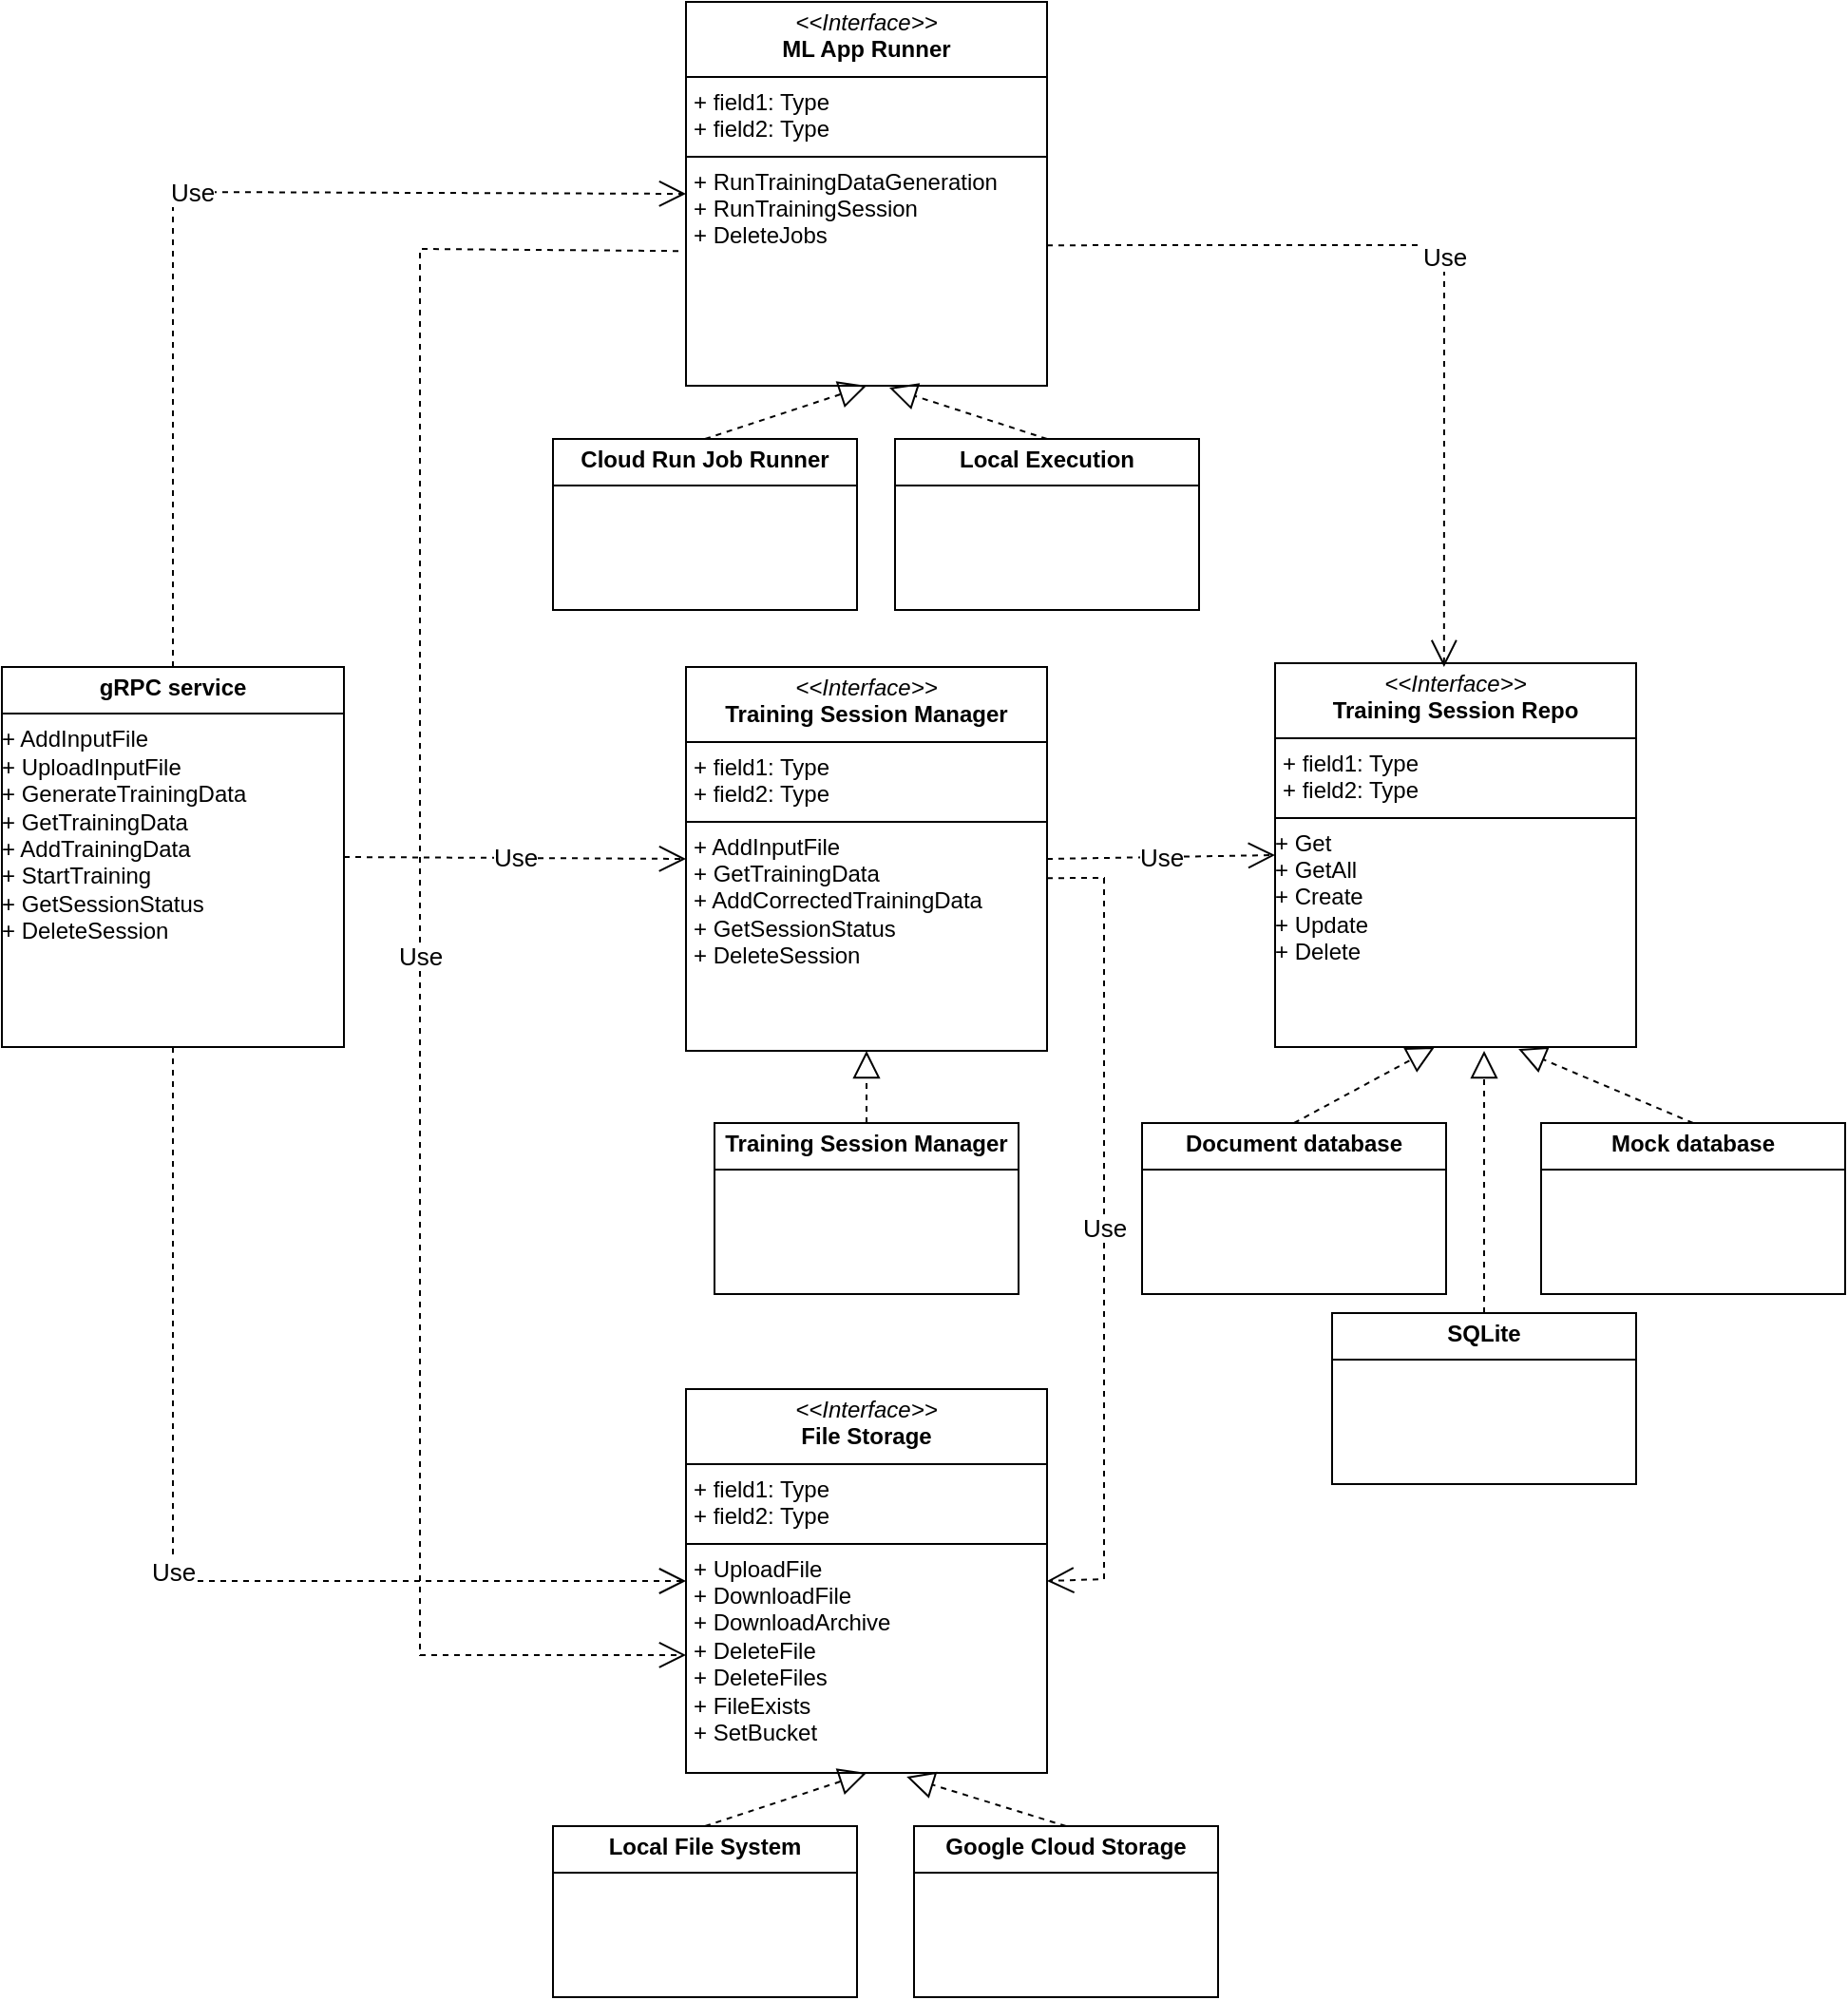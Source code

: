 <mxfile version="24.3.1" type="github">
  <diagram id="C5RBs43oDa-KdzZeNtuy" name="Page-1">
    <mxGraphModel dx="2074" dy="1095" grid="1" gridSize="10" guides="1" tooltips="1" connect="1" arrows="1" fold="1" page="1" pageScale="1" pageWidth="827" pageHeight="1169" math="0" shadow="0">
      <root>
        <mxCell id="WIyWlLk6GJQsqaUBKTNV-0" />
        <mxCell id="WIyWlLk6GJQsqaUBKTNV-1" parent="WIyWlLk6GJQsqaUBKTNV-0" />
        <mxCell id="8EobuD2_ABp9cAlRl-bT-1" value="&lt;p style=&quot;margin:0px;margin-top:4px;text-align:center;&quot;&gt;&lt;b&gt;gRPC service&lt;/b&gt;&lt;br&gt;&lt;/p&gt;&lt;hr size=&quot;1&quot; style=&quot;border-style:solid;&quot;&gt;&lt;div&gt;+ AddInputFile&lt;/div&gt;&lt;div&gt;+ UploadInputFile&lt;/div&gt;&lt;div&gt;+ GenerateTrainingData&lt;/div&gt;&lt;div&gt;+ GetTrainingData&lt;/div&gt;&lt;div&gt;+ AddTrainingData&lt;/div&gt;&lt;div&gt;+ StartTraining&lt;/div&gt;&lt;div&gt;+ GetSessionStatus&lt;/div&gt;&lt;div&gt;+ DeleteSession&lt;br&gt;&lt;/div&gt;" style="verticalAlign=top;align=left;overflow=fill;html=1;whiteSpace=wrap;" parent="WIyWlLk6GJQsqaUBKTNV-1" vertex="1">
          <mxGeometry x="30" y="360" width="180" height="200" as="geometry" />
        </mxCell>
        <mxCell id="8EobuD2_ABp9cAlRl-bT-2" value="&lt;p style=&quot;margin:0px;margin-top:4px;text-align:center;&quot;&gt;&lt;i&gt;&amp;lt;&amp;lt;Interface&amp;gt;&amp;gt;&lt;/i&gt;&lt;br&gt;&lt;b&gt;File Storage&lt;/b&gt;&lt;br&gt;&lt;/p&gt;&lt;hr size=&quot;1&quot; style=&quot;border-style:solid;&quot;&gt;&lt;p style=&quot;margin:0px;margin-left:4px;&quot;&gt;+ field1: Type&lt;br&gt;+ field2: Type&lt;/p&gt;&lt;hr size=&quot;1&quot; style=&quot;border-style:solid;&quot;&gt;&lt;p style=&quot;margin:0px;margin-left:4px;&quot;&gt;+ UploadFile&lt;/p&gt;&lt;p style=&quot;margin:0px;margin-left:4px;&quot;&gt;+ DownloadFile&lt;/p&gt;&lt;p style=&quot;margin:0px;margin-left:4px;&quot;&gt;+ DownloadArchive&lt;/p&gt;&lt;p style=&quot;margin:0px;margin-left:4px;&quot;&gt;+ DeleteFile&lt;/p&gt;&lt;p style=&quot;margin:0px;margin-left:4px;&quot;&gt;+ DeleteFiles&lt;/p&gt;&lt;p style=&quot;margin:0px;margin-left:4px;&quot;&gt;+ FileExists&lt;/p&gt;&lt;p style=&quot;margin:0px;margin-left:4px;&quot;&gt;+ SetBucket&lt;br&gt;&lt;/p&gt;" style="verticalAlign=top;align=left;overflow=fill;html=1;whiteSpace=wrap;" parent="WIyWlLk6GJQsqaUBKTNV-1" vertex="1">
          <mxGeometry x="390" y="740" width="190" height="202" as="geometry" />
        </mxCell>
        <mxCell id="8EobuD2_ABp9cAlRl-bT-3" value="&lt;p style=&quot;margin:0px;margin-top:4px;text-align:center;&quot;&gt;&lt;i&gt;&amp;lt;&amp;lt;Interface&amp;gt;&amp;gt;&lt;/i&gt;&lt;br&gt;&lt;b&gt;Training Session Manager&lt;/b&gt;&lt;br&gt;&lt;/p&gt;&lt;hr size=&quot;1&quot; style=&quot;border-style:solid;&quot;&gt;&lt;p style=&quot;margin:0px;margin-left:4px;&quot;&gt;+ field1: Type&lt;br&gt;+ field2: Type&lt;/p&gt;&lt;hr size=&quot;1&quot; style=&quot;border-style:solid;&quot;&gt;&lt;p style=&quot;margin:0px;margin-left:4px;&quot;&gt;+ AddInputFile&lt;/p&gt;&lt;p style=&quot;margin:0px;margin-left:4px;&quot;&gt;+ GetTrainingData&lt;/p&gt;&lt;p style=&quot;margin:0px;margin-left:4px;&quot;&gt;+ AddCorrectedTrainingData&lt;/p&gt;&lt;p style=&quot;margin:0px;margin-left:4px;&quot;&gt;+ GetSessionStatus&lt;/p&gt;&lt;p style=&quot;margin:0px;margin-left:4px;&quot;&gt;+ DeleteSession&lt;br&gt;&lt;/p&gt;" style="verticalAlign=top;align=left;overflow=fill;html=1;whiteSpace=wrap;" parent="WIyWlLk6GJQsqaUBKTNV-1" vertex="1">
          <mxGeometry x="390" y="360" width="190" height="202" as="geometry" />
        </mxCell>
        <mxCell id="8EobuD2_ABp9cAlRl-bT-4" value="&lt;p style=&quot;margin:0px;margin-top:4px;text-align:center;&quot;&gt;&lt;i&gt;&amp;lt;&amp;lt;Interface&amp;gt;&amp;gt;&lt;/i&gt;&lt;br&gt;&lt;b&gt;ML App Runner&lt;/b&gt;&lt;br&gt;&lt;/p&gt;&lt;hr size=&quot;1&quot; style=&quot;border-style:solid;&quot;&gt;&lt;p style=&quot;margin:0px;margin-left:4px;&quot;&gt;+ field1: Type&lt;br&gt;+ field2: Type&lt;/p&gt;&lt;hr size=&quot;1&quot; style=&quot;border-style:solid;&quot;&gt;&lt;p style=&quot;margin:0px;margin-left:4px;&quot;&gt;+ RunTrainingDataGeneration&lt;/p&gt;&lt;p style=&quot;margin:0px;margin-left:4px;&quot;&gt;+ RunTrainingSession&lt;/p&gt;&lt;p style=&quot;margin:0px;margin-left:4px;&quot;&gt;+ DeleteJobs&lt;br&gt;&lt;/p&gt;" style="verticalAlign=top;align=left;overflow=fill;html=1;whiteSpace=wrap;" parent="WIyWlLk6GJQsqaUBKTNV-1" vertex="1">
          <mxGeometry x="390" y="10" width="190" height="202" as="geometry" />
        </mxCell>
        <mxCell id="8EobuD2_ABp9cAlRl-bT-5" value="&lt;p style=&quot;margin:0px;margin-top:4px;text-align:center;&quot;&gt;&lt;i&gt;&amp;lt;&amp;lt;Interface&amp;gt;&amp;gt;&lt;/i&gt;&lt;br&gt;&lt;b&gt;Training Session Repo&lt;/b&gt;&lt;br&gt;&lt;/p&gt;&lt;hr size=&quot;1&quot; style=&quot;border-style:solid;&quot;&gt;&lt;p style=&quot;margin:0px;margin-left:4px;&quot;&gt;+ field1: Type&lt;br&gt;+ field2: Type&lt;/p&gt;&lt;hr size=&quot;1&quot; style=&quot;border-style:solid;&quot;&gt;&lt;div&gt;+ Get&lt;/div&gt;&lt;div&gt;+ GetAll&lt;/div&gt;&lt;div&gt;+ Create&lt;/div&gt;&lt;div&gt;+ Update&lt;/div&gt;&lt;div&gt;+ Delete&lt;br&gt;&lt;/div&gt;" style="verticalAlign=top;align=left;overflow=fill;html=1;whiteSpace=wrap;" parent="WIyWlLk6GJQsqaUBKTNV-1" vertex="1">
          <mxGeometry x="700" y="358" width="190" height="202" as="geometry" />
        </mxCell>
        <mxCell id="8EobuD2_ABp9cAlRl-bT-9" value="" style="endArrow=block;dashed=1;endFill=0;endSize=12;html=1;rounded=0;exitX=0.5;exitY=0;exitDx=0;exitDy=0;entryX=0.5;entryY=1;entryDx=0;entryDy=0;" parent="WIyWlLk6GJQsqaUBKTNV-1" source="8EobuD2_ABp9cAlRl-bT-11" target="8EobuD2_ABp9cAlRl-bT-2" edge="1">
          <mxGeometry width="160" relative="1" as="geometry">
            <mxPoint x="850" y="742" as="sourcePoint" />
            <mxPoint x="930" y="830" as="targetPoint" />
          </mxGeometry>
        </mxCell>
        <mxCell id="8EobuD2_ABp9cAlRl-bT-11" value="&lt;p style=&quot;margin:0px;margin-top:4px;text-align:center;&quot;&gt;&lt;b&gt;Local File System&lt;br&gt;&lt;/b&gt;&lt;/p&gt;&lt;hr size=&quot;1&quot; style=&quot;border-style:solid;&quot;&gt;" style="verticalAlign=top;align=left;overflow=fill;html=1;whiteSpace=wrap;" parent="WIyWlLk6GJQsqaUBKTNV-1" vertex="1">
          <mxGeometry x="320" y="970" width="160" height="90" as="geometry" />
        </mxCell>
        <mxCell id="8EobuD2_ABp9cAlRl-bT-12" value="&lt;p style=&quot;margin:0px;margin-top:4px;text-align:center;&quot;&gt;&lt;b&gt;Google Cloud Storage&lt;br&gt;&lt;/b&gt;&lt;/p&gt;&lt;hr size=&quot;1&quot; style=&quot;border-style:solid;&quot;&gt;" style="verticalAlign=top;align=left;overflow=fill;html=1;whiteSpace=wrap;" parent="WIyWlLk6GJQsqaUBKTNV-1" vertex="1">
          <mxGeometry x="510" y="970" width="160" height="90" as="geometry" />
        </mxCell>
        <mxCell id="8EobuD2_ABp9cAlRl-bT-13" value="" style="endArrow=block;dashed=1;endFill=0;endSize=12;html=1;rounded=0;exitX=0.5;exitY=0;exitDx=0;exitDy=0;entryX=0.611;entryY=1.01;entryDx=0;entryDy=0;entryPerimeter=0;" parent="WIyWlLk6GJQsqaUBKTNV-1" target="8EobuD2_ABp9cAlRl-bT-2" edge="1" source="8EobuD2_ABp9cAlRl-bT-12">
          <mxGeometry width="160" relative="1" as="geometry">
            <mxPoint x="870" y="638" as="sourcePoint" />
            <mxPoint x="520" y="950" as="targetPoint" />
          </mxGeometry>
        </mxCell>
        <mxCell id="8EobuD2_ABp9cAlRl-bT-14" value="&lt;p style=&quot;margin:0px;margin-top:4px;text-align:center;&quot;&gt;&lt;b&gt;Document database&lt;br&gt;&lt;/b&gt;&lt;/p&gt;&lt;hr size=&quot;1&quot; style=&quot;border-style:solid;&quot;&gt;" style="verticalAlign=top;align=left;overflow=fill;html=1;whiteSpace=wrap;" parent="WIyWlLk6GJQsqaUBKTNV-1" vertex="1">
          <mxGeometry x="630" y="600" width="160" height="90" as="geometry" />
        </mxCell>
        <mxCell id="8EobuD2_ABp9cAlRl-bT-15" value="&lt;p style=&quot;margin:0px;margin-top:4px;text-align:center;&quot;&gt;&lt;b&gt;SQLite&lt;br&gt;&lt;/b&gt;&lt;/p&gt;&lt;hr size=&quot;1&quot; style=&quot;border-style:solid;&quot;&gt;" style="verticalAlign=top;align=left;overflow=fill;html=1;whiteSpace=wrap;" parent="WIyWlLk6GJQsqaUBKTNV-1" vertex="1">
          <mxGeometry x="730" y="700" width="160" height="90" as="geometry" />
        </mxCell>
        <mxCell id="8EobuD2_ABp9cAlRl-bT-16" value="&lt;p style=&quot;margin:0px;margin-top:4px;text-align:center;&quot;&gt;&lt;b&gt;Mock database&lt;br&gt;&lt;/b&gt;&lt;/p&gt;&lt;hr size=&quot;1&quot; style=&quot;border-style:solid;&quot;&gt;" style="verticalAlign=top;align=left;overflow=fill;html=1;whiteSpace=wrap;" parent="WIyWlLk6GJQsqaUBKTNV-1" vertex="1">
          <mxGeometry x="840" y="600" width="160" height="90" as="geometry" />
        </mxCell>
        <mxCell id="8EobuD2_ABp9cAlRl-bT-17" value="" style="endArrow=block;dashed=1;endFill=0;endSize=12;html=1;rounded=0;exitX=0.5;exitY=0;exitDx=0;exitDy=0;entryX=0.442;entryY=1;entryDx=0;entryDy=0;entryPerimeter=0;" parent="WIyWlLk6GJQsqaUBKTNV-1" source="8EobuD2_ABp9cAlRl-bT-14" target="8EobuD2_ABp9cAlRl-bT-5" edge="1">
          <mxGeometry width="160" relative="1" as="geometry">
            <mxPoint x="690" y="585" as="sourcePoint" />
            <mxPoint x="787.5" y="517" as="targetPoint" />
          </mxGeometry>
        </mxCell>
        <mxCell id="8EobuD2_ABp9cAlRl-bT-18" value="" style="endArrow=block;dashed=1;endFill=0;endSize=12;html=1;rounded=0;exitX=0.5;exitY=0;exitDx=0;exitDy=0;entryX=0.579;entryY=1.01;entryDx=0;entryDy=0;entryPerimeter=0;" parent="WIyWlLk6GJQsqaUBKTNV-1" source="8EobuD2_ABp9cAlRl-bT-15" target="8EobuD2_ABp9cAlRl-bT-5" edge="1">
          <mxGeometry width="160" relative="1" as="geometry">
            <mxPoint x="892.88" y="653" as="sourcePoint" />
            <mxPoint x="880.004" y="585" as="targetPoint" />
          </mxGeometry>
        </mxCell>
        <mxCell id="8EobuD2_ABp9cAlRl-bT-19" value="" style="endArrow=block;dashed=1;endFill=0;endSize=12;html=1;rounded=0;exitX=0.5;exitY=0;exitDx=0;exitDy=0;entryX=0.674;entryY=1.005;entryDx=0;entryDy=0;entryPerimeter=0;" parent="WIyWlLk6GJQsqaUBKTNV-1" source="8EobuD2_ABp9cAlRl-bT-16" target="8EobuD2_ABp9cAlRl-bT-5" edge="1">
          <mxGeometry width="160" relative="1" as="geometry">
            <mxPoint x="1139.04" y="680.01" as="sourcePoint" />
            <mxPoint x="940" y="609.99" as="targetPoint" />
          </mxGeometry>
        </mxCell>
        <mxCell id="bni_6gxDF7SB3opVC8ed-0" value="&lt;p style=&quot;margin:0px;margin-top:4px;text-align:center;&quot;&gt;&lt;b&gt;Cloud Run Job Runner&lt;br&gt;&lt;/b&gt;&lt;/p&gt;&lt;hr size=&quot;1&quot; style=&quot;border-style:solid;&quot;&gt;" style="verticalAlign=top;align=left;overflow=fill;html=1;whiteSpace=wrap;" vertex="1" parent="WIyWlLk6GJQsqaUBKTNV-1">
          <mxGeometry x="320" y="240" width="160" height="90" as="geometry" />
        </mxCell>
        <mxCell id="bni_6gxDF7SB3opVC8ed-1" value="&lt;p style=&quot;margin:0px;margin-top:4px;text-align:center;&quot;&gt;&lt;b&gt;Local Execution&lt;br&gt;&lt;/b&gt;&lt;/p&gt;&lt;hr size=&quot;1&quot; style=&quot;border-style:solid;&quot;&gt;" style="verticalAlign=top;align=left;overflow=fill;html=1;whiteSpace=wrap;" vertex="1" parent="WIyWlLk6GJQsqaUBKTNV-1">
          <mxGeometry x="500" y="240" width="160" height="90" as="geometry" />
        </mxCell>
        <mxCell id="bni_6gxDF7SB3opVC8ed-2" value="" style="endArrow=block;dashed=1;endFill=0;endSize=12;html=1;rounded=0;exitX=0.5;exitY=0;exitDx=0;exitDy=0;entryX=0.5;entryY=1;entryDx=0;entryDy=0;" edge="1" parent="WIyWlLk6GJQsqaUBKTNV-1" source="bni_6gxDF7SB3opVC8ed-0" target="8EobuD2_ABp9cAlRl-bT-4">
          <mxGeometry width="160" relative="1" as="geometry">
            <mxPoint x="470" y="338" as="sourcePoint" />
            <mxPoint x="555" y="290" as="targetPoint" />
          </mxGeometry>
        </mxCell>
        <mxCell id="bni_6gxDF7SB3opVC8ed-3" value="" style="endArrow=block;dashed=1;endFill=0;endSize=12;html=1;rounded=0;exitX=0.5;exitY=0;exitDx=0;exitDy=0;entryX=0.563;entryY=1.005;entryDx=0;entryDy=0;entryPerimeter=0;" edge="1" parent="WIyWlLk6GJQsqaUBKTNV-1" source="bni_6gxDF7SB3opVC8ed-1" target="8EobuD2_ABp9cAlRl-bT-4">
          <mxGeometry width="160" relative="1" as="geometry">
            <mxPoint x="510" y="328" as="sourcePoint" />
            <mxPoint x="615" y="280" as="targetPoint" />
          </mxGeometry>
        </mxCell>
        <mxCell id="bni_6gxDF7SB3opVC8ed-4" value="&lt;p style=&quot;margin:0px;margin-top:4px;text-align:center;&quot;&gt;&lt;b&gt;Training Session Manager&lt;br&gt;&lt;/b&gt;&lt;/p&gt;&lt;hr size=&quot;1&quot; style=&quot;border-style:solid;&quot;&gt;" style="verticalAlign=top;align=left;overflow=fill;html=1;whiteSpace=wrap;" vertex="1" parent="WIyWlLk6GJQsqaUBKTNV-1">
          <mxGeometry x="405" y="600" width="160" height="90" as="geometry" />
        </mxCell>
        <mxCell id="bni_6gxDF7SB3opVC8ed-5" value="" style="endArrow=block;dashed=1;endFill=0;endSize=12;html=1;rounded=0;exitX=0.5;exitY=0;exitDx=0;exitDy=0;entryX=0.5;entryY=1;entryDx=0;entryDy=0;" edge="1" parent="WIyWlLk6GJQsqaUBKTNV-1" source="bni_6gxDF7SB3opVC8ed-4" target="8EobuD2_ABp9cAlRl-bT-3">
          <mxGeometry width="160" relative="1" as="geometry">
            <mxPoint x="1025" y="328" as="sourcePoint" />
            <mxPoint x="910" y="280" as="targetPoint" />
          </mxGeometry>
        </mxCell>
        <mxCell id="bni_6gxDF7SB3opVC8ed-6" value="Use" style="endArrow=open;endSize=12;dashed=1;html=1;rounded=0;exitX=1;exitY=0.5;exitDx=0;exitDy=0;entryX=0;entryY=0.5;entryDx=0;entryDy=0;fontSize=13;" edge="1" parent="WIyWlLk6GJQsqaUBKTNV-1" source="8EobuD2_ABp9cAlRl-bT-1" target="8EobuD2_ABp9cAlRl-bT-3">
          <mxGeometry width="160" relative="1" as="geometry">
            <mxPoint x="230" y="459.5" as="sourcePoint" />
            <mxPoint x="390" y="459.5" as="targetPoint" />
          </mxGeometry>
        </mxCell>
        <mxCell id="bni_6gxDF7SB3opVC8ed-7" value="Use" style="endArrow=open;endSize=12;dashed=1;html=1;rounded=0;exitX=0.5;exitY=0;exitDx=0;exitDy=0;entryX=0;entryY=0.5;entryDx=0;entryDy=0;fontSize=13;" edge="1" parent="WIyWlLk6GJQsqaUBKTNV-1" source="8EobuD2_ABp9cAlRl-bT-1" target="8EobuD2_ABp9cAlRl-bT-4">
          <mxGeometry width="160" relative="1" as="geometry">
            <mxPoint x="100" y="284.5" as="sourcePoint" />
            <mxPoint x="270" y="285.5" as="targetPoint" />
            <Array as="points">
              <mxPoint x="120" y="110" />
            </Array>
          </mxGeometry>
        </mxCell>
        <mxCell id="bni_6gxDF7SB3opVC8ed-8" value="Use" style="endArrow=open;endSize=12;dashed=1;html=1;rounded=0;entryX=0;entryY=0.5;entryDx=0;entryDy=0;exitX=0.5;exitY=1;exitDx=0;exitDy=0;fontSize=13;" edge="1" parent="WIyWlLk6GJQsqaUBKTNV-1" source="8EobuD2_ABp9cAlRl-bT-1" target="8EobuD2_ABp9cAlRl-bT-2">
          <mxGeometry width="160" relative="1" as="geometry">
            <mxPoint x="120" y="570" as="sourcePoint" />
            <mxPoint x="400" y="471" as="targetPoint" />
            <Array as="points">
              <mxPoint x="120" y="841" />
            </Array>
          </mxGeometry>
        </mxCell>
        <mxCell id="bni_6gxDF7SB3opVC8ed-9" value="Use" style="endArrow=open;endSize=12;dashed=1;html=1;rounded=0;exitX=1;exitY=0.634;exitDx=0;exitDy=0;fontSize=13;exitPerimeter=0;entryX=0.468;entryY=0.01;entryDx=0;entryDy=0;entryPerimeter=0;" edge="1" parent="WIyWlLk6GJQsqaUBKTNV-1" source="8EobuD2_ABp9cAlRl-bT-4" target="8EobuD2_ABp9cAlRl-bT-5">
          <mxGeometry width="160" relative="1" as="geometry">
            <mxPoint x="780" y="189" as="sourcePoint" />
            <mxPoint x="1045" y="-60" as="targetPoint" />
            <Array as="points">
              <mxPoint x="789" y="138" />
            </Array>
          </mxGeometry>
        </mxCell>
        <mxCell id="bni_6gxDF7SB3opVC8ed-11" value="Use" style="endArrow=open;endSize=12;dashed=1;html=1;rounded=0;exitX=1;exitY=0.5;exitDx=0;exitDy=0;entryX=0;entryY=0.5;entryDx=0;entryDy=0;fontSize=13;" edge="1" parent="WIyWlLk6GJQsqaUBKTNV-1" source="8EobuD2_ABp9cAlRl-bT-3" target="8EobuD2_ABp9cAlRl-bT-5">
          <mxGeometry width="160" relative="1" as="geometry">
            <mxPoint x="600" y="470" as="sourcePoint" />
            <mxPoint x="780" y="471" as="targetPoint" />
          </mxGeometry>
        </mxCell>
        <mxCell id="bni_6gxDF7SB3opVC8ed-12" value="Use" style="endArrow=open;endSize=12;dashed=1;html=1;rounded=0;exitX=1;exitY=0.55;exitDx=0;exitDy=0;entryX=1;entryY=0.5;entryDx=0;entryDy=0;fontSize=13;exitPerimeter=0;" edge="1" parent="WIyWlLk6GJQsqaUBKTNV-1" source="8EobuD2_ABp9cAlRl-bT-3" target="8EobuD2_ABp9cAlRl-bT-2">
          <mxGeometry width="160" relative="1" as="geometry">
            <mxPoint x="647" y="780" as="sourcePoint" />
            <mxPoint x="827" y="781" as="targetPoint" />
            <Array as="points">
              <mxPoint x="610" y="471" />
              <mxPoint x="610" y="840" />
            </Array>
          </mxGeometry>
        </mxCell>
        <mxCell id="bni_6gxDF7SB3opVC8ed-13" value="Use" style="endArrow=open;endSize=12;dashed=1;html=1;rounded=0;exitX=-0.021;exitY=0.649;exitDx=0;exitDy=0;fontSize=13;exitPerimeter=0;entryX=0;entryY=0.693;entryDx=0;entryDy=0;entryPerimeter=0;" edge="1" parent="WIyWlLk6GJQsqaUBKTNV-1" source="8EobuD2_ABp9cAlRl-bT-4" target="8EobuD2_ABp9cAlRl-bT-2">
          <mxGeometry width="160" relative="1" as="geometry">
            <mxPoint x="220" y="270" as="sourcePoint" />
            <mxPoint x="310" y="900" as="targetPoint" />
            <Array as="points">
              <mxPoint x="250" y="140" />
              <mxPoint x="250" y="880" />
            </Array>
          </mxGeometry>
        </mxCell>
      </root>
    </mxGraphModel>
  </diagram>
</mxfile>
